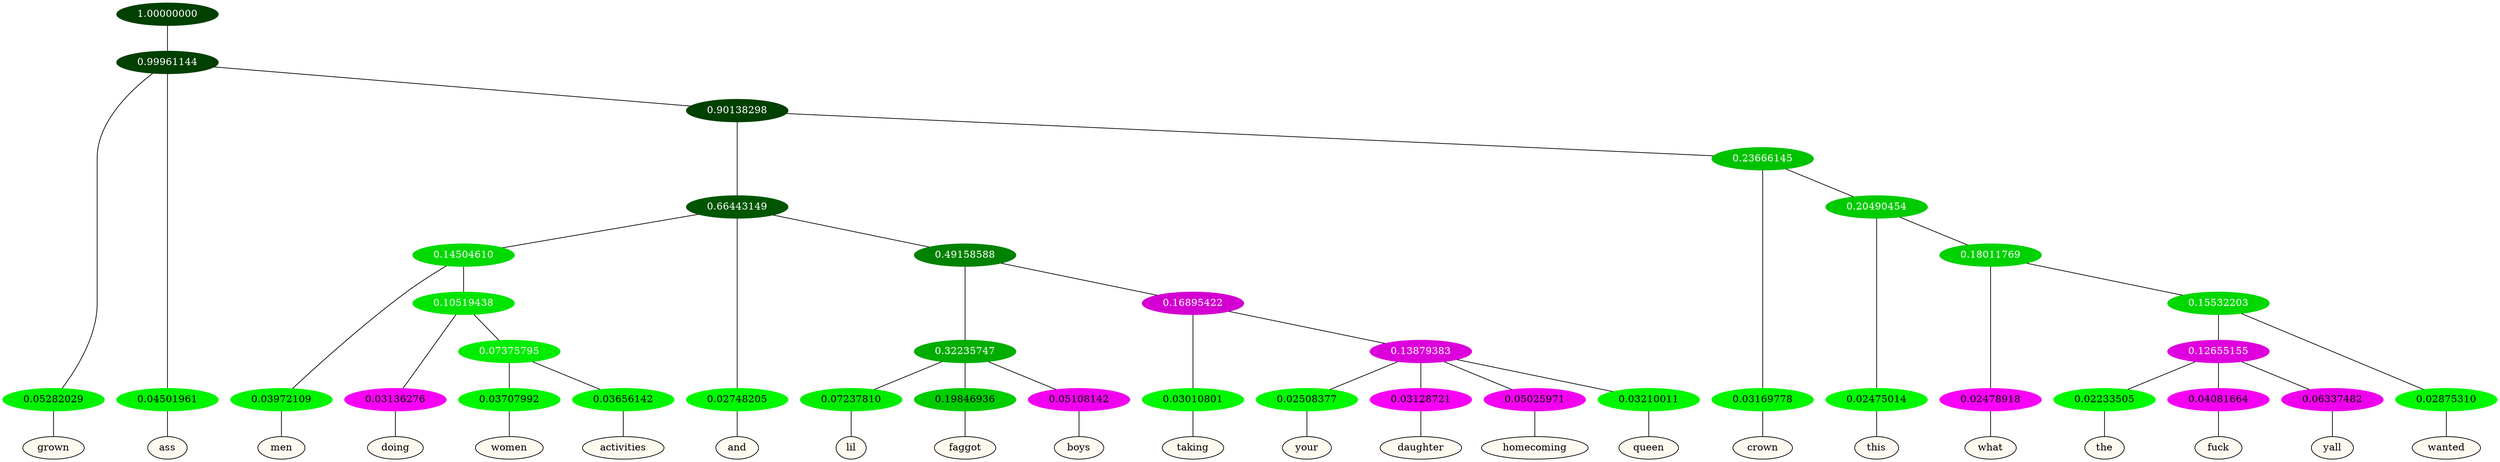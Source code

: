 graph {
	node [format=png height=0.15 nodesep=0.001 ordering=out overlap=prism overlap_scaling=0.01 ranksep=0.001 ratio=0.2 style=filled width=0.15]
	{
		rank=same
		a_w_2 [label=grown color=black fillcolor=floralwhite style="filled,solid"]
		a_w_3 [label=ass color=black fillcolor=floralwhite style="filled,solid"]
		a_w_12 [label=men color=black fillcolor=floralwhite style="filled,solid"]
		a_w_18 [label=doing color=black fillcolor=floralwhite style="filled,solid"]
		a_w_27 [label=women color=black fillcolor=floralwhite style="filled,solid"]
		a_w_28 [label=activities color=black fillcolor=floralwhite style="filled,solid"]
		a_w_8 [label=and color=black fillcolor=floralwhite style="filled,solid"]
		a_w_20 [label=lil color=black fillcolor=floralwhite style="filled,solid"]
		a_w_21 [label=faggot color=black fillcolor=floralwhite style="filled,solid"]
		a_w_22 [label=boys color=black fillcolor=floralwhite style="filled,solid"]
		a_w_23 [label=taking color=black fillcolor=floralwhite style="filled,solid"]
		a_w_29 [label=your color=black fillcolor=floralwhite style="filled,solid"]
		a_w_30 [label=daughter color=black fillcolor=floralwhite style="filled,solid"]
		a_w_31 [label=homecoming color=black fillcolor=floralwhite style="filled,solid"]
		a_w_32 [label=queen color=black fillcolor=floralwhite style="filled,solid"]
		a_w_10 [label=crown color=black fillcolor=floralwhite style="filled,solid"]
		a_w_16 [label=this color=black fillcolor=floralwhite style="filled,solid"]
		a_w_25 [label=what color=black fillcolor=floralwhite style="filled,solid"]
		a_w_35 [label=the color=black fillcolor=floralwhite style="filled,solid"]
		a_w_36 [label=fuck color=black fillcolor=floralwhite style="filled,solid"]
		a_w_37 [label=yall color=black fillcolor=floralwhite style="filled,solid"]
		a_w_34 [label=wanted color=black fillcolor=floralwhite style="filled,solid"]
	}
	a_n_2 -- a_w_2
	a_n_3 -- a_w_3
	a_n_12 -- a_w_12
	a_n_18 -- a_w_18
	a_n_27 -- a_w_27
	a_n_28 -- a_w_28
	a_n_8 -- a_w_8
	a_n_20 -- a_w_20
	a_n_21 -- a_w_21
	a_n_22 -- a_w_22
	a_n_23 -- a_w_23
	a_n_29 -- a_w_29
	a_n_30 -- a_w_30
	a_n_31 -- a_w_31
	a_n_32 -- a_w_32
	a_n_10 -- a_w_10
	a_n_16 -- a_w_16
	a_n_25 -- a_w_25
	a_n_35 -- a_w_35
	a_n_36 -- a_w_36
	a_n_37 -- a_w_37
	a_n_34 -- a_w_34
	{
		rank=same
		a_n_2 [label=0.05282029 color="0.334 1.000 0.947" fontcolor=black]
		a_n_3 [label=0.04501961 color="0.334 1.000 0.955" fontcolor=black]
		a_n_12 [label=0.03972109 color="0.334 1.000 0.960" fontcolor=black]
		a_n_18 [label=0.03136276 color="0.835 1.000 0.969" fontcolor=black]
		a_n_27 [label=0.03707992 color="0.334 1.000 0.963" fontcolor=black]
		a_n_28 [label=0.03656142 color="0.334 1.000 0.963" fontcolor=black]
		a_n_8 [label=0.02748205 color="0.334 1.000 0.973" fontcolor=black]
		a_n_20 [label=0.07237810 color="0.334 1.000 0.928" fontcolor=black]
		a_n_21 [label=0.19846936 color="0.334 1.000 0.802" fontcolor=black]
		a_n_22 [label=0.05108142 color="0.835 1.000 0.949" fontcolor=black]
		a_n_23 [label=0.03010801 color="0.334 1.000 0.970" fontcolor=black]
		a_n_29 [label=0.02508377 color="0.334 1.000 0.975" fontcolor=black]
		a_n_30 [label=0.03128721 color="0.835 1.000 0.969" fontcolor=black]
		a_n_31 [label=0.05025971 color="0.835 1.000 0.950" fontcolor=black]
		a_n_32 [label=0.03210011 color="0.334 1.000 0.968" fontcolor=black]
		a_n_10 [label=0.03169778 color="0.334 1.000 0.968" fontcolor=black]
		a_n_16 [label=0.02475014 color="0.334 1.000 0.975" fontcolor=black]
		a_n_25 [label=0.02478918 color="0.835 1.000 0.975" fontcolor=black]
		a_n_35 [label=0.02233505 color="0.334 1.000 0.978" fontcolor=black]
		a_n_36 [label=0.04081664 color="0.835 1.000 0.959" fontcolor=black]
		a_n_37 [label=0.06337482 color="0.835 1.000 0.937" fontcolor=black]
		a_n_34 [label=0.02875310 color="0.334 1.000 0.971" fontcolor=black]
	}
	a_n_0 [label=1.00000000 color="0.334 1.000 0.250" fontcolor=grey99]
	a_n_1 [label=0.99961144 color="0.334 1.000 0.250" fontcolor=grey99]
	a_n_0 -- a_n_1
	a_n_1 -- a_n_2
	a_n_1 -- a_n_3
	a_n_4 [label=0.90138298 color="0.334 1.000 0.250" fontcolor=grey99]
	a_n_1 -- a_n_4
	a_n_5 [label=0.66443149 color="0.334 1.000 0.336" fontcolor=grey99]
	a_n_4 -- a_n_5
	a_n_6 [label=0.23666145 color="0.334 1.000 0.763" fontcolor=grey99]
	a_n_4 -- a_n_6
	a_n_7 [label=0.14504610 color="0.334 1.000 0.855" fontcolor=grey99]
	a_n_5 -- a_n_7
	a_n_5 -- a_n_8
	a_n_9 [label=0.49158588 color="0.334 1.000 0.508" fontcolor=grey99]
	a_n_5 -- a_n_9
	a_n_6 -- a_n_10
	a_n_11 [label=0.20490454 color="0.334 1.000 0.795" fontcolor=grey99]
	a_n_6 -- a_n_11
	a_n_7 -- a_n_12
	a_n_13 [label=0.10519438 color="0.334 1.000 0.895" fontcolor=grey99]
	a_n_7 -- a_n_13
	a_n_14 [label=0.32235747 color="0.334 1.000 0.678" fontcolor=grey99]
	a_n_9 -- a_n_14
	a_n_15 [label=0.16895422 color="0.835 1.000 0.831" fontcolor=grey99]
	a_n_9 -- a_n_15
	a_n_11 -- a_n_16
	a_n_17 [label=0.18011769 color="0.334 1.000 0.820" fontcolor=grey99]
	a_n_11 -- a_n_17
	a_n_13 -- a_n_18
	a_n_19 [label=0.07375795 color="0.334 1.000 0.926" fontcolor=grey99]
	a_n_13 -- a_n_19
	a_n_14 -- a_n_20
	a_n_14 -- a_n_21
	a_n_14 -- a_n_22
	a_n_15 -- a_n_23
	a_n_24 [label=0.13879383 color="0.835 1.000 0.861" fontcolor=grey99]
	a_n_15 -- a_n_24
	a_n_17 -- a_n_25
	a_n_26 [label=0.15532203 color="0.334 1.000 0.845" fontcolor=grey99]
	a_n_17 -- a_n_26
	a_n_19 -- a_n_27
	a_n_19 -- a_n_28
	a_n_24 -- a_n_29
	a_n_24 -- a_n_30
	a_n_24 -- a_n_31
	a_n_24 -- a_n_32
	a_n_33 [label=0.12655155 color="0.835 1.000 0.873" fontcolor=grey99]
	a_n_26 -- a_n_33
	a_n_26 -- a_n_34
	a_n_33 -- a_n_35
	a_n_33 -- a_n_36
	a_n_33 -- a_n_37
}
